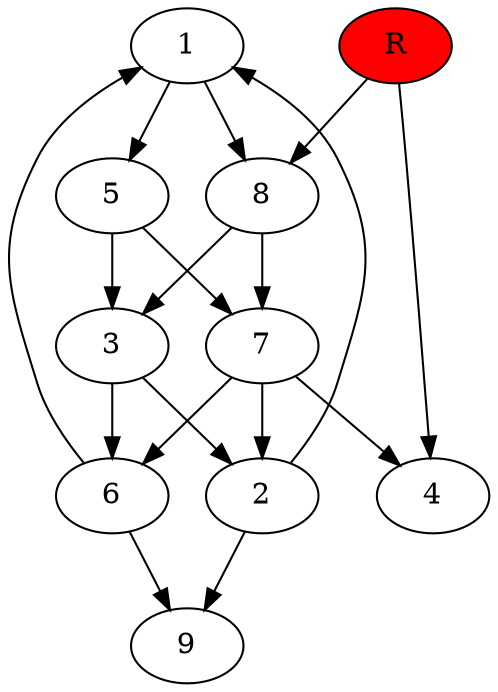 digraph prb61014 {
	1
	2
	3
	4
	5
	6
	7
	8
	R [fillcolor="#ff0000" style=filled]
	1 -> 5
	1 -> 8
	2 -> 1
	2 -> 9
	3 -> 2
	3 -> 6
	5 -> 3
	5 -> 7
	6 -> 1
	6 -> 9
	7 -> 2
	7 -> 4
	7 -> 6
	8 -> 3
	8 -> 7
	R -> 4
	R -> 8
}
